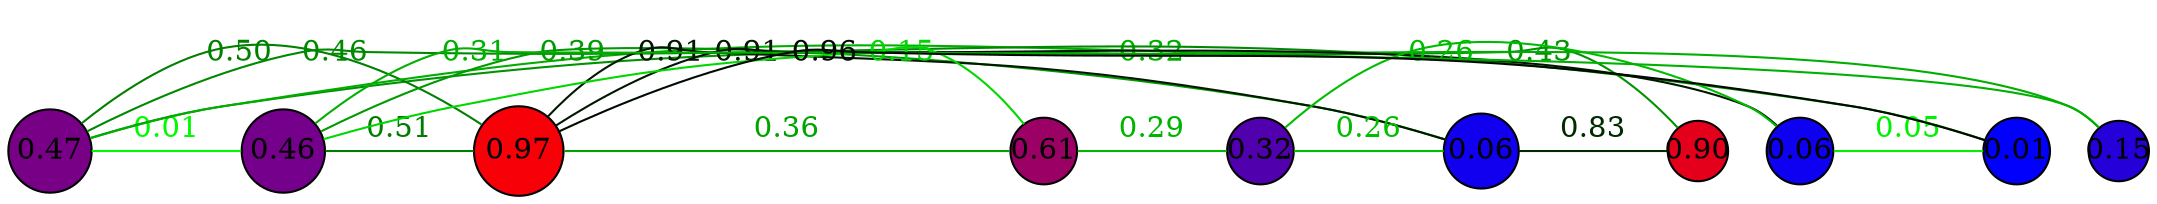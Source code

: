 graph G {
    splines=true;
    overlap=false;
    sep="1.0";
    edge [minlen=2, constraint=false];
    0 [label="0.47", style=filled, fillcolor="#780087", width=0.55, height=0.55, fixedsize=true, shape=circle];
    1 [label="0.06", style=filled, fillcolor="#1000ef", width=0.50, height=0.50, fixedsize=true, shape=circle];
    2 [label="0.06", style=filled, fillcolor="#0e00f1", width=0.45, height=0.45, fixedsize=true, shape=circle];
    3 [label="0.46", style=filled, fillcolor="#74008b", width=0.55, height=0.55, fixedsize=true, shape=circle];
    4 [label="0.90", style=filled, fillcolor="#e4001b", width=0.40, height=0.40, fixedsize=true, shape=circle];
    5 [label="0.97", style=filled, fillcolor="#f70008", width=0.60, height=0.60, fixedsize=true, shape=circle];
    6 [label="0.61", style=filled, fillcolor="#9b0064", width=0.45, height=0.45, fixedsize=true, shape=circle];
    7 [label="0.15", style=filled, fillcolor="#2600d9", width=0.40, height=0.40, fixedsize=true, shape=circle];
    8 [label="0.01", style=filled, fillcolor="#0200fd", width=0.45, height=0.45, fixedsize=true, shape=circle];
    9 [label="0.32", style=filled, fillcolor="#5100ae", width=0.45, height=0.45, fixedsize=true, shape=circle];
    0 -- 3 [weight=0.01, color="#00fb00", fontcolor="#00fb00", label="0.01"];
    0 -- 4 [weight=0.43, color="#009200", fontcolor="#009200", label="0.43"];
    0 -- 5 [weight=0.50, color="#007f00", fontcolor="#007f00", label="0.50"];
    0 -- 7 [weight=0.32, color="#00ad00", fontcolor="#00ad00", label="0.32"];
    0 -- 8 [weight=0.46, color="#008900", fontcolor="#008900", label="0.46"];
    1 -- 3 [weight=0.39, color="#009a00", fontcolor="#009a00", label="0.39"];
    1 -- 4 [weight=0.83, color="#002a00", fontcolor="#002a00", label="0.83"];
    1 -- 5 [weight=0.91, color="#001700", fontcolor="#001700", label="0.91"];
    1 -- 9 [weight=0.26, color="#00bd00", fontcolor="#00bd00", label="0.26"];
    2 -- 5 [weight=0.91, color="#001600", fontcolor="#001600", label="0.91"];
    2 -- 8 [weight=0.05, color="#00f200", fontcolor="#00f200", label="0.05"];
    2 -- 9 [weight=0.26, color="#00bc00", fontcolor="#00bc00", label="0.26"];
    3 -- 5 [weight=0.51, color="#007c00", fontcolor="#007c00", label="0.51"];
    3 -- 6 [weight=0.15, color="#00d700", fontcolor="#00d700", label="0.15"];
    3 -- 7 [weight=0.31, color="#00b000", fontcolor="#00b000", label="0.31"];
    5 -- 6 [weight=0.36, color="#00a300", fontcolor="#00a300", label="0.36"];
    5 -- 8 [weight=0.96, color="#000a00", fontcolor="#000a00", label="0.96"];
    6 -- 9 [weight=0.29, color="#00b400", fontcolor="#00b400", label="0.29"];
}
